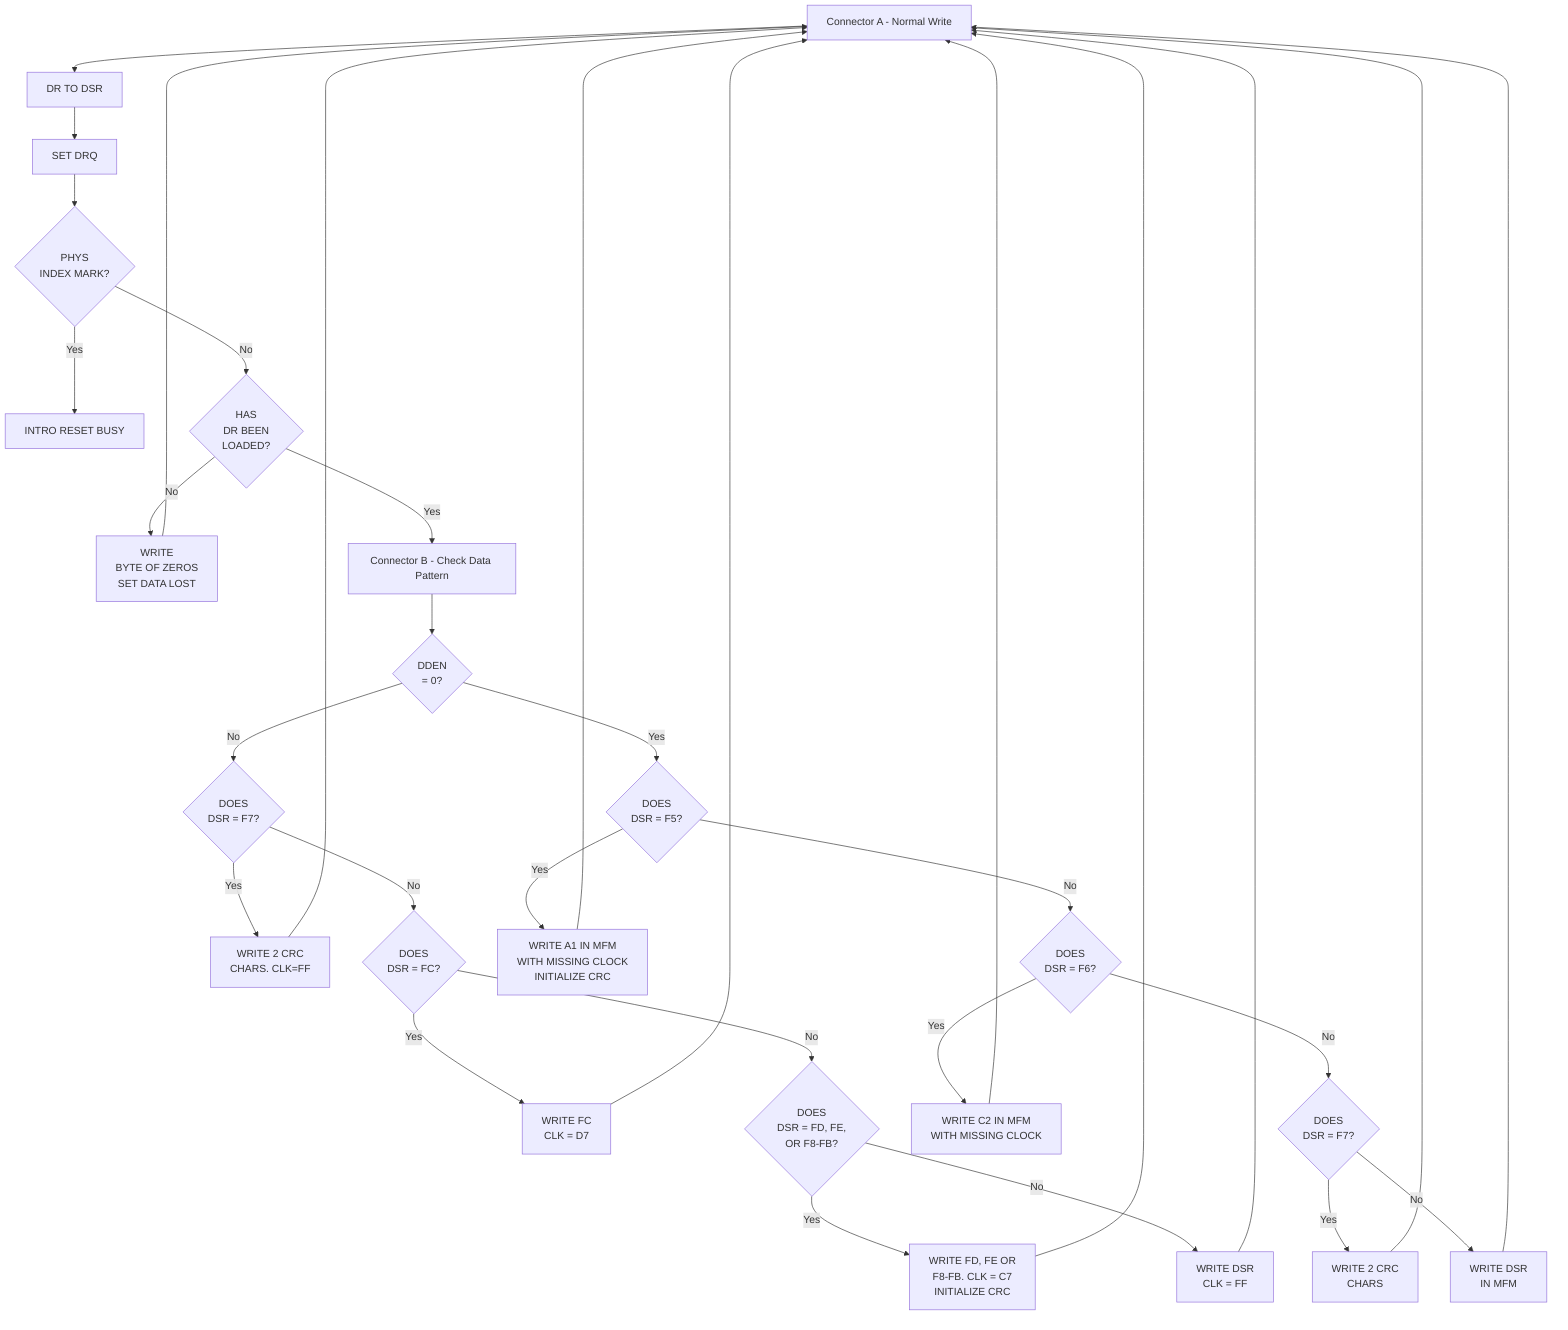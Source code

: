flowchart TD
    A[Connector A - Normal Write] --> DR_TO_DSR[DR TO DSR];
    DR_TO_DSR --> SET_DRQ[SET DRQ];
    SET_DRQ --> CHECK_INDEX_PULSE{PHYS<br/>INDEX MARK?};
    CHECK_INDEX_PULSE -- Yes --> INT_RESET_BUSY_DONE[INTRO RESET BUSY];
    CHECK_INDEX_PULSE -- No --> CHECK_DR_LOADED{HAS<br/>DR BEEN<br/>LOADED?};
    CHECK_DR_LOADED -- No --> WRITE_ZEROS[WRITE<br/>BYTE OF ZEROS<br/>SET DATA LOST];
    WRITE_ZEROS --> A;
    CHECK_DR_LOADED -- Yes --> B[Connector B - Check Data Pattern];

    B[Connector B - Check Data Pattern] --> CHECK_DDEN{DDEN<br/>= 0?};
    CHECK_DDEN -- No --> CHECK_DSR_F7_FM{DOES<br/>DSR = F7?};
    CHECK_DSR_F7_FM -- Yes --> WRITE_CRC_FM[WRITE 2 CRC<br/>CHARS. CLK=FF];
    CHECK_DSR_F7_FM -- No --> CHECK_DSR_FC_FM{DOES<br/>DSR = FC?};
    CHECK_DSR_FC_FM -- Yes --> WRITE_FC_FM[WRITE FC<br/>CLK = D7];
    CHECK_DSR_FC_FM -- No --> CHECK_DSR_SPECIAL_FM{DOES<br/>DSR = FD, FE,<br/>OR F8-FB?};
    CHECK_DSR_SPECIAL_FM -- Yes --> WRITE_SPECIAL_FM[WRITE FD, FE OR<br/>F8-FB. CLK = C7<br/>INITIALIZE CRC];
    CHECK_DSR_SPECIAL_FM -- No --> WRITE_DSR_FM[WRITE DSR<br/>CLK = FF];

    CHECK_DDEN -- Yes --> CHECK_DSR_F5_MFM{DOES<br/>DSR = F5?};
    CHECK_DSR_F5_MFM -- Yes --> WRITE_A1_MFM[WRITE A1 IN MFM<br/>WITH MISSING CLOCK<br/>INITIALIZE CRC];
    CHECK_DSR_F5_MFM -- No --> CHECK_DSR_F6_MFM{DOES<br/>DSR = F6?};
    CHECK_DSR_F6_MFM -- Yes --> WRITE_C2_MFM[WRITE C2 IN MFM<br/>WITH MISSING CLOCK];
    CHECK_DSR_F6_MFM -- No --> CHECK_DSR_F7_MFM{DOES<br/>DSR = F7?};
    CHECK_DSR_F7_MFM -- Yes --> WRITE_CRC_MFM[WRITE 2 CRC<br/>CHARS];
    CHECK_DSR_F7_MFM -- No --> WRITE_DSR_MFM[WRITE DSR<br/>IN MFM];

    WRITE_CRC_FM --> A;
    WRITE_FC_FM --> A;
    WRITE_SPECIAL_FM --> A;
    WRITE_DSR_FM --> A;
    WRITE_A1_MFM --> A;
    WRITE_C2_MFM --> A;
    WRITE_CRC_MFM --> A;
    WRITE_DSR_MFM --> A;